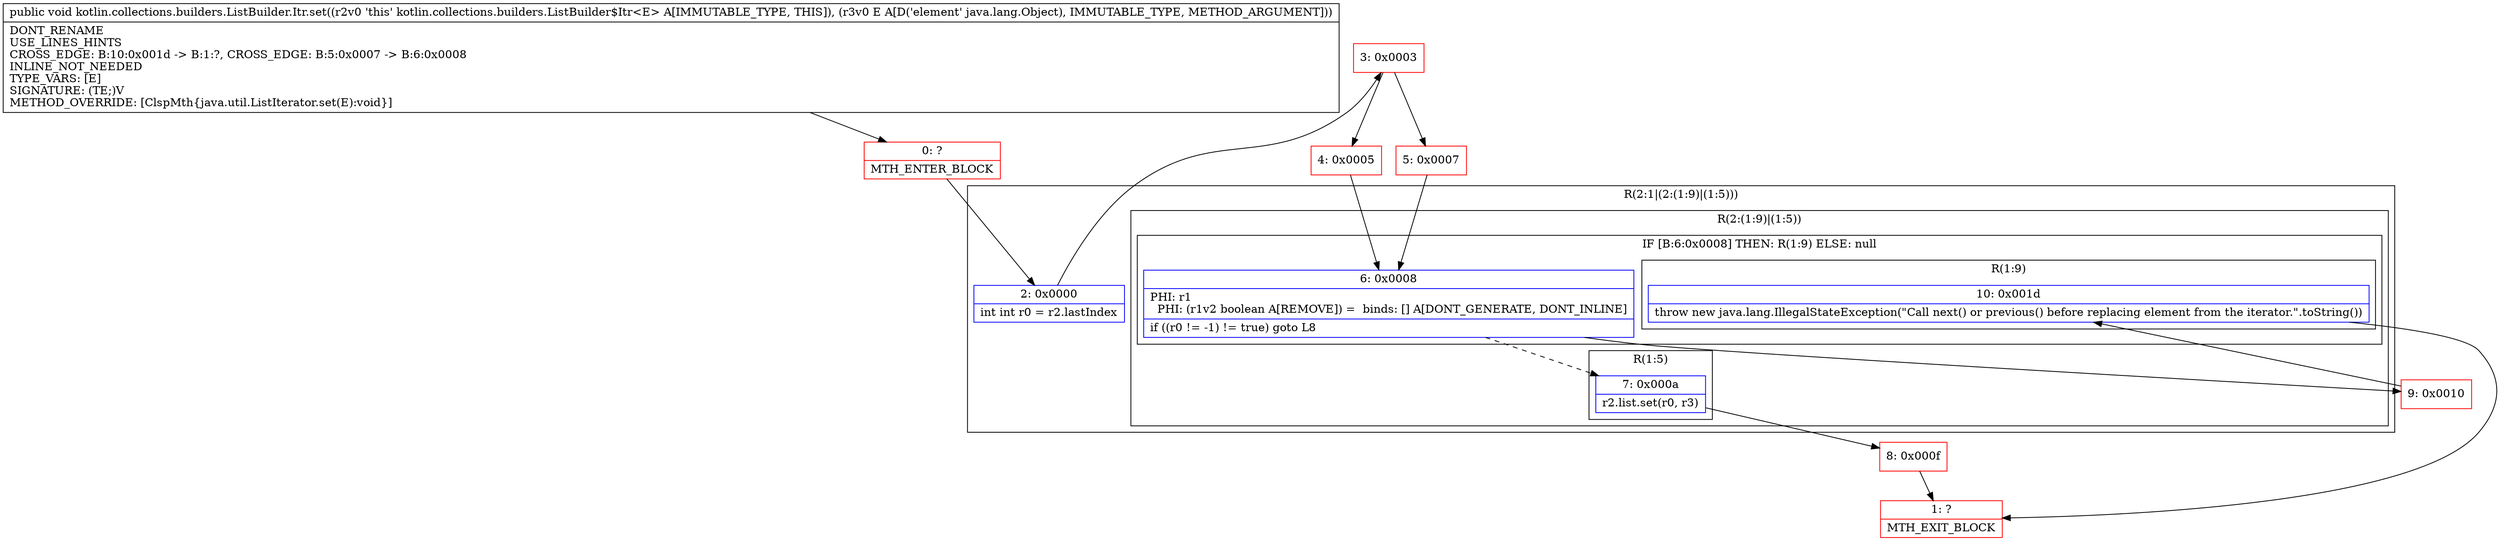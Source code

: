 digraph "CFG forkotlin.collections.builders.ListBuilder.Itr.set(Ljava\/lang\/Object;)V" {
subgraph cluster_Region_1081495652 {
label = "R(2:1|(2:(1:9)|(1:5)))";
node [shape=record,color=blue];
Node_2 [shape=record,label="{2\:\ 0x0000|int int r0 = r2.lastIndex\l}"];
subgraph cluster_Region_552871596 {
label = "R(2:(1:9)|(1:5))";
node [shape=record,color=blue];
subgraph cluster_IfRegion_1890875222 {
label = "IF [B:6:0x0008] THEN: R(1:9) ELSE: null";
node [shape=record,color=blue];
Node_6 [shape=record,label="{6\:\ 0x0008|PHI: r1 \l  PHI: (r1v2 boolean A[REMOVE]) =  binds: [] A[DONT_GENERATE, DONT_INLINE]\l|if ((r0 != \-1) != true) goto L8\l}"];
subgraph cluster_Region_1108320925 {
label = "R(1:9)";
node [shape=record,color=blue];
Node_10 [shape=record,label="{10\:\ 0x001d|throw new java.lang.IllegalStateException(\"Call next() or previous() before replacing element from the iterator.\".toString())\l}"];
}
}
subgraph cluster_Region_203491495 {
label = "R(1:5)";
node [shape=record,color=blue];
Node_7 [shape=record,label="{7\:\ 0x000a|r2.list.set(r0, r3)\l}"];
}
}
}
Node_0 [shape=record,color=red,label="{0\:\ ?|MTH_ENTER_BLOCK\l}"];
Node_3 [shape=record,color=red,label="{3\:\ 0x0003}"];
Node_4 [shape=record,color=red,label="{4\:\ 0x0005}"];
Node_8 [shape=record,color=red,label="{8\:\ 0x000f}"];
Node_1 [shape=record,color=red,label="{1\:\ ?|MTH_EXIT_BLOCK\l}"];
Node_9 [shape=record,color=red,label="{9\:\ 0x0010}"];
Node_5 [shape=record,color=red,label="{5\:\ 0x0007}"];
MethodNode[shape=record,label="{public void kotlin.collections.builders.ListBuilder.Itr.set((r2v0 'this' kotlin.collections.builders.ListBuilder$Itr\<E\> A[IMMUTABLE_TYPE, THIS]), (r3v0 E A[D('element' java.lang.Object), IMMUTABLE_TYPE, METHOD_ARGUMENT]))  | DONT_RENAME\lUSE_LINES_HINTS\lCROSS_EDGE: B:10:0x001d \-\> B:1:?, CROSS_EDGE: B:5:0x0007 \-\> B:6:0x0008\lINLINE_NOT_NEEDED\lTYPE_VARS: [E]\lSIGNATURE: (TE;)V\lMETHOD_OVERRIDE: [ClspMth\{java.util.ListIterator.set(E):void\}]\l}"];
MethodNode -> Node_0;Node_2 -> Node_3;
Node_6 -> Node_7[style=dashed];
Node_6 -> Node_9;
Node_10 -> Node_1;
Node_7 -> Node_8;
Node_0 -> Node_2;
Node_3 -> Node_4;
Node_3 -> Node_5;
Node_4 -> Node_6;
Node_8 -> Node_1;
Node_9 -> Node_10;
Node_5 -> Node_6;
}

